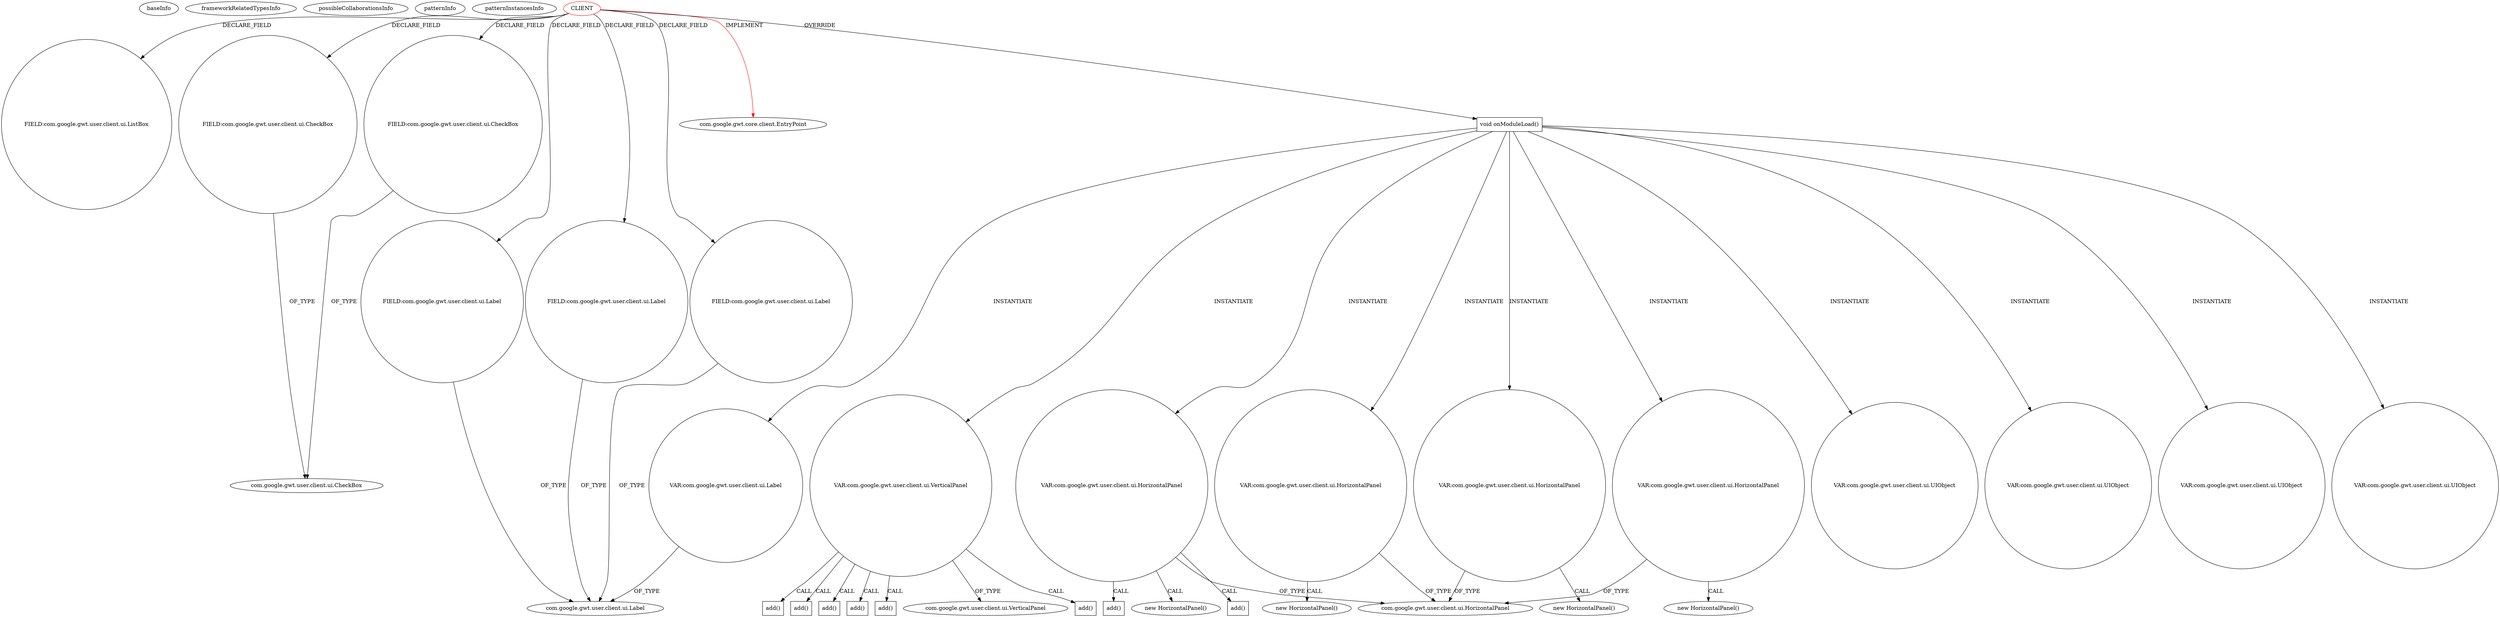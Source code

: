digraph {
baseInfo[graphId=533,category="pattern",isAnonymous=false,possibleRelation=false]
frameworkRelatedTypesInfo[0="com.google.gwt.core.client.EntryPoint"]
possibleCollaborationsInfo[]
patternInfo[frequency=2.0,patternRootClient=0]
patternInstancesInfo[0="akjava-WebTestMaker~/akjava-WebTestMaker/WebTestMaker-master/src/com/akjava/gwt/webtestmaker/client/WebTestMaker.java~WebTestMaker~655",1="Tok-Erwin~/Tok-Erwin/Erwin-master/src/main/java/erwin/client/Erwin.java~Erwin~388"]
2[label="FIELD:com.google.gwt.user.client.ui.ListBox",vertexType="FIELD_DECLARATION",isFrameworkType=false,shape=circle]
0[label="CLIENT",vertexType="ROOT_CLIENT_CLASS_DECLARATION",isFrameworkType=false,color=red]
10[label="FIELD:com.google.gwt.user.client.ui.CheckBox",vertexType="FIELD_DECLARATION",isFrameworkType=false,shape=circle]
26[label="FIELD:com.google.gwt.user.client.ui.Label",vertexType="FIELD_DECLARATION",isFrameworkType=false,shape=circle]
16[label="FIELD:com.google.gwt.user.client.ui.CheckBox",vertexType="FIELD_DECLARATION",isFrameworkType=false,shape=circle]
22[label="FIELD:com.google.gwt.user.client.ui.Label",vertexType="FIELD_DECLARATION",isFrameworkType=false,shape=circle]
6[label="FIELD:com.google.gwt.user.client.ui.Label",vertexType="FIELD_DECLARATION",isFrameworkType=false,shape=circle]
1[label="com.google.gwt.core.client.EntryPoint",vertexType="FRAMEWORK_INTERFACE_TYPE",isFrameworkType=false]
28[label="void onModuleLoad()",vertexType="OVERRIDING_METHOD_DECLARATION",isFrameworkType=false,shape=box]
300[label="VAR:com.google.gwt.user.client.ui.UIObject",vertexType="VARIABLE_EXPRESION",isFrameworkType=false,shape=circle]
56[label="VAR:com.google.gwt.user.client.ui.UIObject",vertexType="VARIABLE_EXPRESION",isFrameworkType=false,shape=circle]
179[label="VAR:com.google.gwt.user.client.ui.UIObject",vertexType="VARIABLE_EXPRESION",isFrameworkType=false,shape=circle]
166[label="VAR:com.google.gwt.user.client.ui.UIObject",vertexType="VARIABLE_EXPRESION",isFrameworkType=false,shape=circle]
7[label="com.google.gwt.user.client.ui.Label",vertexType="FRAMEWORK_CLASS_TYPE",isFrameworkType=false]
11[label="com.google.gwt.user.client.ui.CheckBox",vertexType="FRAMEWORK_CLASS_TYPE",isFrameworkType=false]
39[label="VAR:com.google.gwt.user.client.ui.VerticalPanel",vertexType="VARIABLE_EXPRESION",isFrameworkType=false,shape=circle]
51[label="VAR:com.google.gwt.user.client.ui.Label",vertexType="VARIABLE_EXPRESION",isFrameworkType=false,shape=circle]
40[label="com.google.gwt.user.client.ui.VerticalPanel",vertexType="FRAMEWORK_CLASS_TYPE",isFrameworkType=false]
251[label="VAR:com.google.gwt.user.client.ui.HorizontalPanel",vertexType="VARIABLE_EXPRESION",isFrameworkType=false,shape=circle]
31[label="com.google.gwt.user.client.ui.HorizontalPanel",vertexType="FRAMEWORK_CLASS_TYPE",isFrameworkType=false]
250[label="new HorizontalPanel()",vertexType="CONSTRUCTOR_CALL",isFrameworkType=false]
82[label="VAR:com.google.gwt.user.client.ui.HorizontalPanel",vertexType="VARIABLE_EXPRESION",isFrameworkType=false,shape=circle]
81[label="new HorizontalPanel()",vertexType="CONSTRUCTOR_CALL",isFrameworkType=false]
194[label="VAR:com.google.gwt.user.client.ui.HorizontalPanel",vertexType="VARIABLE_EXPRESION",isFrameworkType=false,shape=circle]
193[label="new HorizontalPanel()",vertexType="CONSTRUCTOR_CALL",isFrameworkType=false]
67[label="VAR:com.google.gwt.user.client.ui.HorizontalPanel",vertexType="VARIABLE_EXPRESION",isFrameworkType=false,shape=circle]
66[label="new HorizontalPanel()",vertexType="CONSTRUCTOR_CALL",isFrameworkType=false]
170[label="add()",vertexType="INSIDE_CALL",isFrameworkType=false,shape=box]
230[label="add()",vertexType="INSIDE_CALL",isFrameworkType=false,shape=box]
254[label="add()",vertexType="INSIDE_CALL",isFrameworkType=false,shape=box]
157[label="add()",vertexType="INSIDE_CALL",isFrameworkType=false,shape=box]
249[label="add()",vertexType="INSIDE_CALL",isFrameworkType=false,shape=box]
70[label="add()",vertexType="INSIDE_CALL",isFrameworkType=false,shape=box]
212[label="add()",vertexType="INSIDE_CALL",isFrameworkType=false,shape=box]
240[label="add()",vertexType="INSIDE_CALL",isFrameworkType=false,shape=box]
67->31[label="OF_TYPE"]
82->81[label="CALL"]
10->11[label="OF_TYPE"]
82->157[label="CALL"]
39->230[label="CALL"]
51->7[label="OF_TYPE"]
251->31[label="OF_TYPE"]
0->16[label="DECLARE_FIELD"]
28->56[label="INSTANTIATE"]
194->193[label="CALL"]
28->251[label="INSTANTIATE"]
39->249[label="CALL"]
28->179[label="INSTANTIATE"]
39->240[label="CALL"]
39->40[label="OF_TYPE"]
251->250[label="CALL"]
0->2[label="DECLARE_FIELD"]
28->51[label="INSTANTIATE"]
26->7[label="OF_TYPE"]
6->7[label="OF_TYPE"]
67->66[label="CALL"]
82->170[label="CALL"]
28->194[label="INSTANTIATE"]
39->212[label="CALL"]
28->82[label="INSTANTIATE"]
0->10[label="DECLARE_FIELD"]
0->28[label="OVERRIDE"]
22->7[label="OF_TYPE"]
39->254[label="CALL"]
0->26[label="DECLARE_FIELD"]
28->39[label="INSTANTIATE"]
0->22[label="DECLARE_FIELD"]
28->67[label="INSTANTIATE"]
82->31[label="OF_TYPE"]
194->31[label="OF_TYPE"]
16->11[label="OF_TYPE"]
28->166[label="INSTANTIATE"]
28->300[label="INSTANTIATE"]
0->6[label="DECLARE_FIELD"]
0->1[label="IMPLEMENT",color=red]
39->70[label="CALL"]
}
